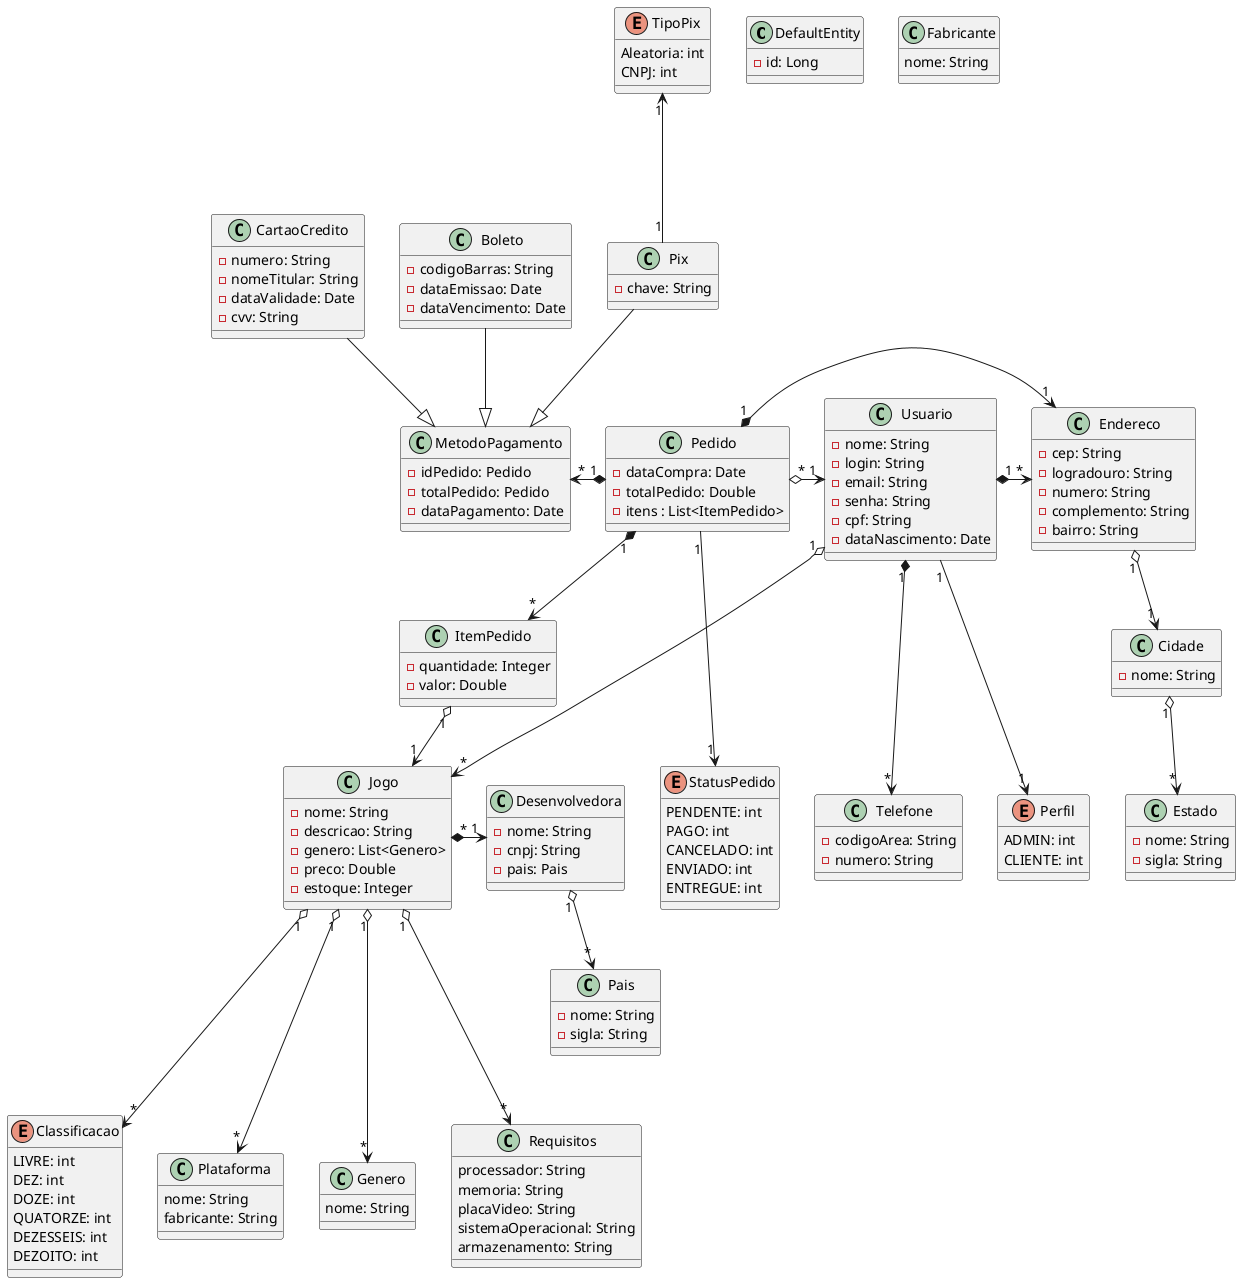 @startuml Uml

class DefaultEntity{
    - id: Long
}

class Usuario{
    - nome: String
    - login: String
    - email: String
    - senha: String
    - cpf: String
    - dataNascimento: Date
}

class CartaoCredito{
    - numero: String
    - nomeTitular: String
    - dataValidade: Date
    - cvv: String
}

class MetodoPagamento{
    - idPedido: Pedido
    - totalPedido: Pedido
    - dataPagamento: Date
}


class Telefone{
    - codigoArea: String
    - numero: String
}

class Jogo{
    - nome: String
    - descricao: String
    - genero: List<Genero>
    - preco: Double
    - estoque: Integer
}

class Boleto{
    - codigoBarras: String
    - dataEmissao: Date
    - dataVencimento: Date
}

class Pix{
    - chave: String
}

class Endereco{
    - cep: String
    - logradouro: String
    - numero: String
    - complemento: String
    - bairro: String
}

class Cidade{
    - nome: String
}

class Estado{
    - nome: String
    - sigla: String
}

class Pedido{
    - dataCompra: Date
    - totalPedido: Double
    - itens : List<ItemPedido>
}

class ItemPedido{
    - quantidade: Integer
    - valor: Double

}

class Pais{
    - nome: String
    - sigla: String

}

class Desenvolvedora{
    - nome: String
    - cnpj: String
    - pais: Pais
}


class Plataforma{
    nome: String
    fabricante: String
}

class Genero{
    nome: String
}


class Fabricante{
    nome: String
}


class Requisitos{
    processador: String
    memoria: String
    placaVideo: String
    sistemaOperacional: String
    armazenamento: String
}

Enum StatusPedido{
    PENDENTE: int
    PAGO: int
    CANCELADO: int
    ENVIADO: int
    ENTREGUE: int
}

Enum Classificacao{
    LIVRE: int
    DEZ: int
    DOZE: int
    QUATORZE: int
    DEZESSEIS: int
    DEZOITO: int
}

Enum TipoPix{
    Aleatoria: int
    CNPJ: int
}

Enum Perfil{
    ADMIN: int
    CLIENTE: int
}



Usuario "1" *--down-> "*" Telefone
Usuario "1" *--right-> "*" Endereco
Usuario "1" o--down-> "*" Jogo
Usuario "1" --down-> "1" Perfil

Pedido "*" o--right-> "1" Usuario
Pedido "1" *--right->"*" ItemPedido
Pedido "1" --down-> "1" StatusPedido
Pedido "1" *--right-> "1" Endereco
Pedido "1" *--left-> "*" MetodoPagamento

ItemPedido "1" o--> "1" Jogo


Jogo "*" *--right-> "1" Desenvolvedora
Jogo "1" o--down-> "*" Genero
Jogo "1" o--down-> "*" Classificacao
Jogo "1" o--down-> "*" Plataforma
Jogo "1" o--down-> "*" Requisitos
Endereco "1" o--> "1" Cidade
Cidade "1" o--> "*" Estado

Desenvolvedora "1" o--> "*" Pais


Pix "1" --up-> "1" TipoPix
Boleto --|> MetodoPagamento
Pix --|> MetodoPagamento
CartaoCredito --|> MetodoPagamento


@enduml